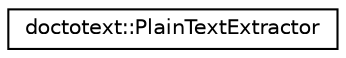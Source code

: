 digraph "类继承关系图"
{
  edge [fontname="Helvetica",fontsize="10",labelfontname="Helvetica",labelfontsize="10"];
  node [fontname="Helvetica",fontsize="10",shape=record];
  rankdir="LR";
  Node0 [label="doctotext::PlainTextExtractor",height=0.2,width=0.4,color="black", fillcolor="white", style="filled",URL="$classdoctotext_1_1_plain_text_extractor.html"];
}
